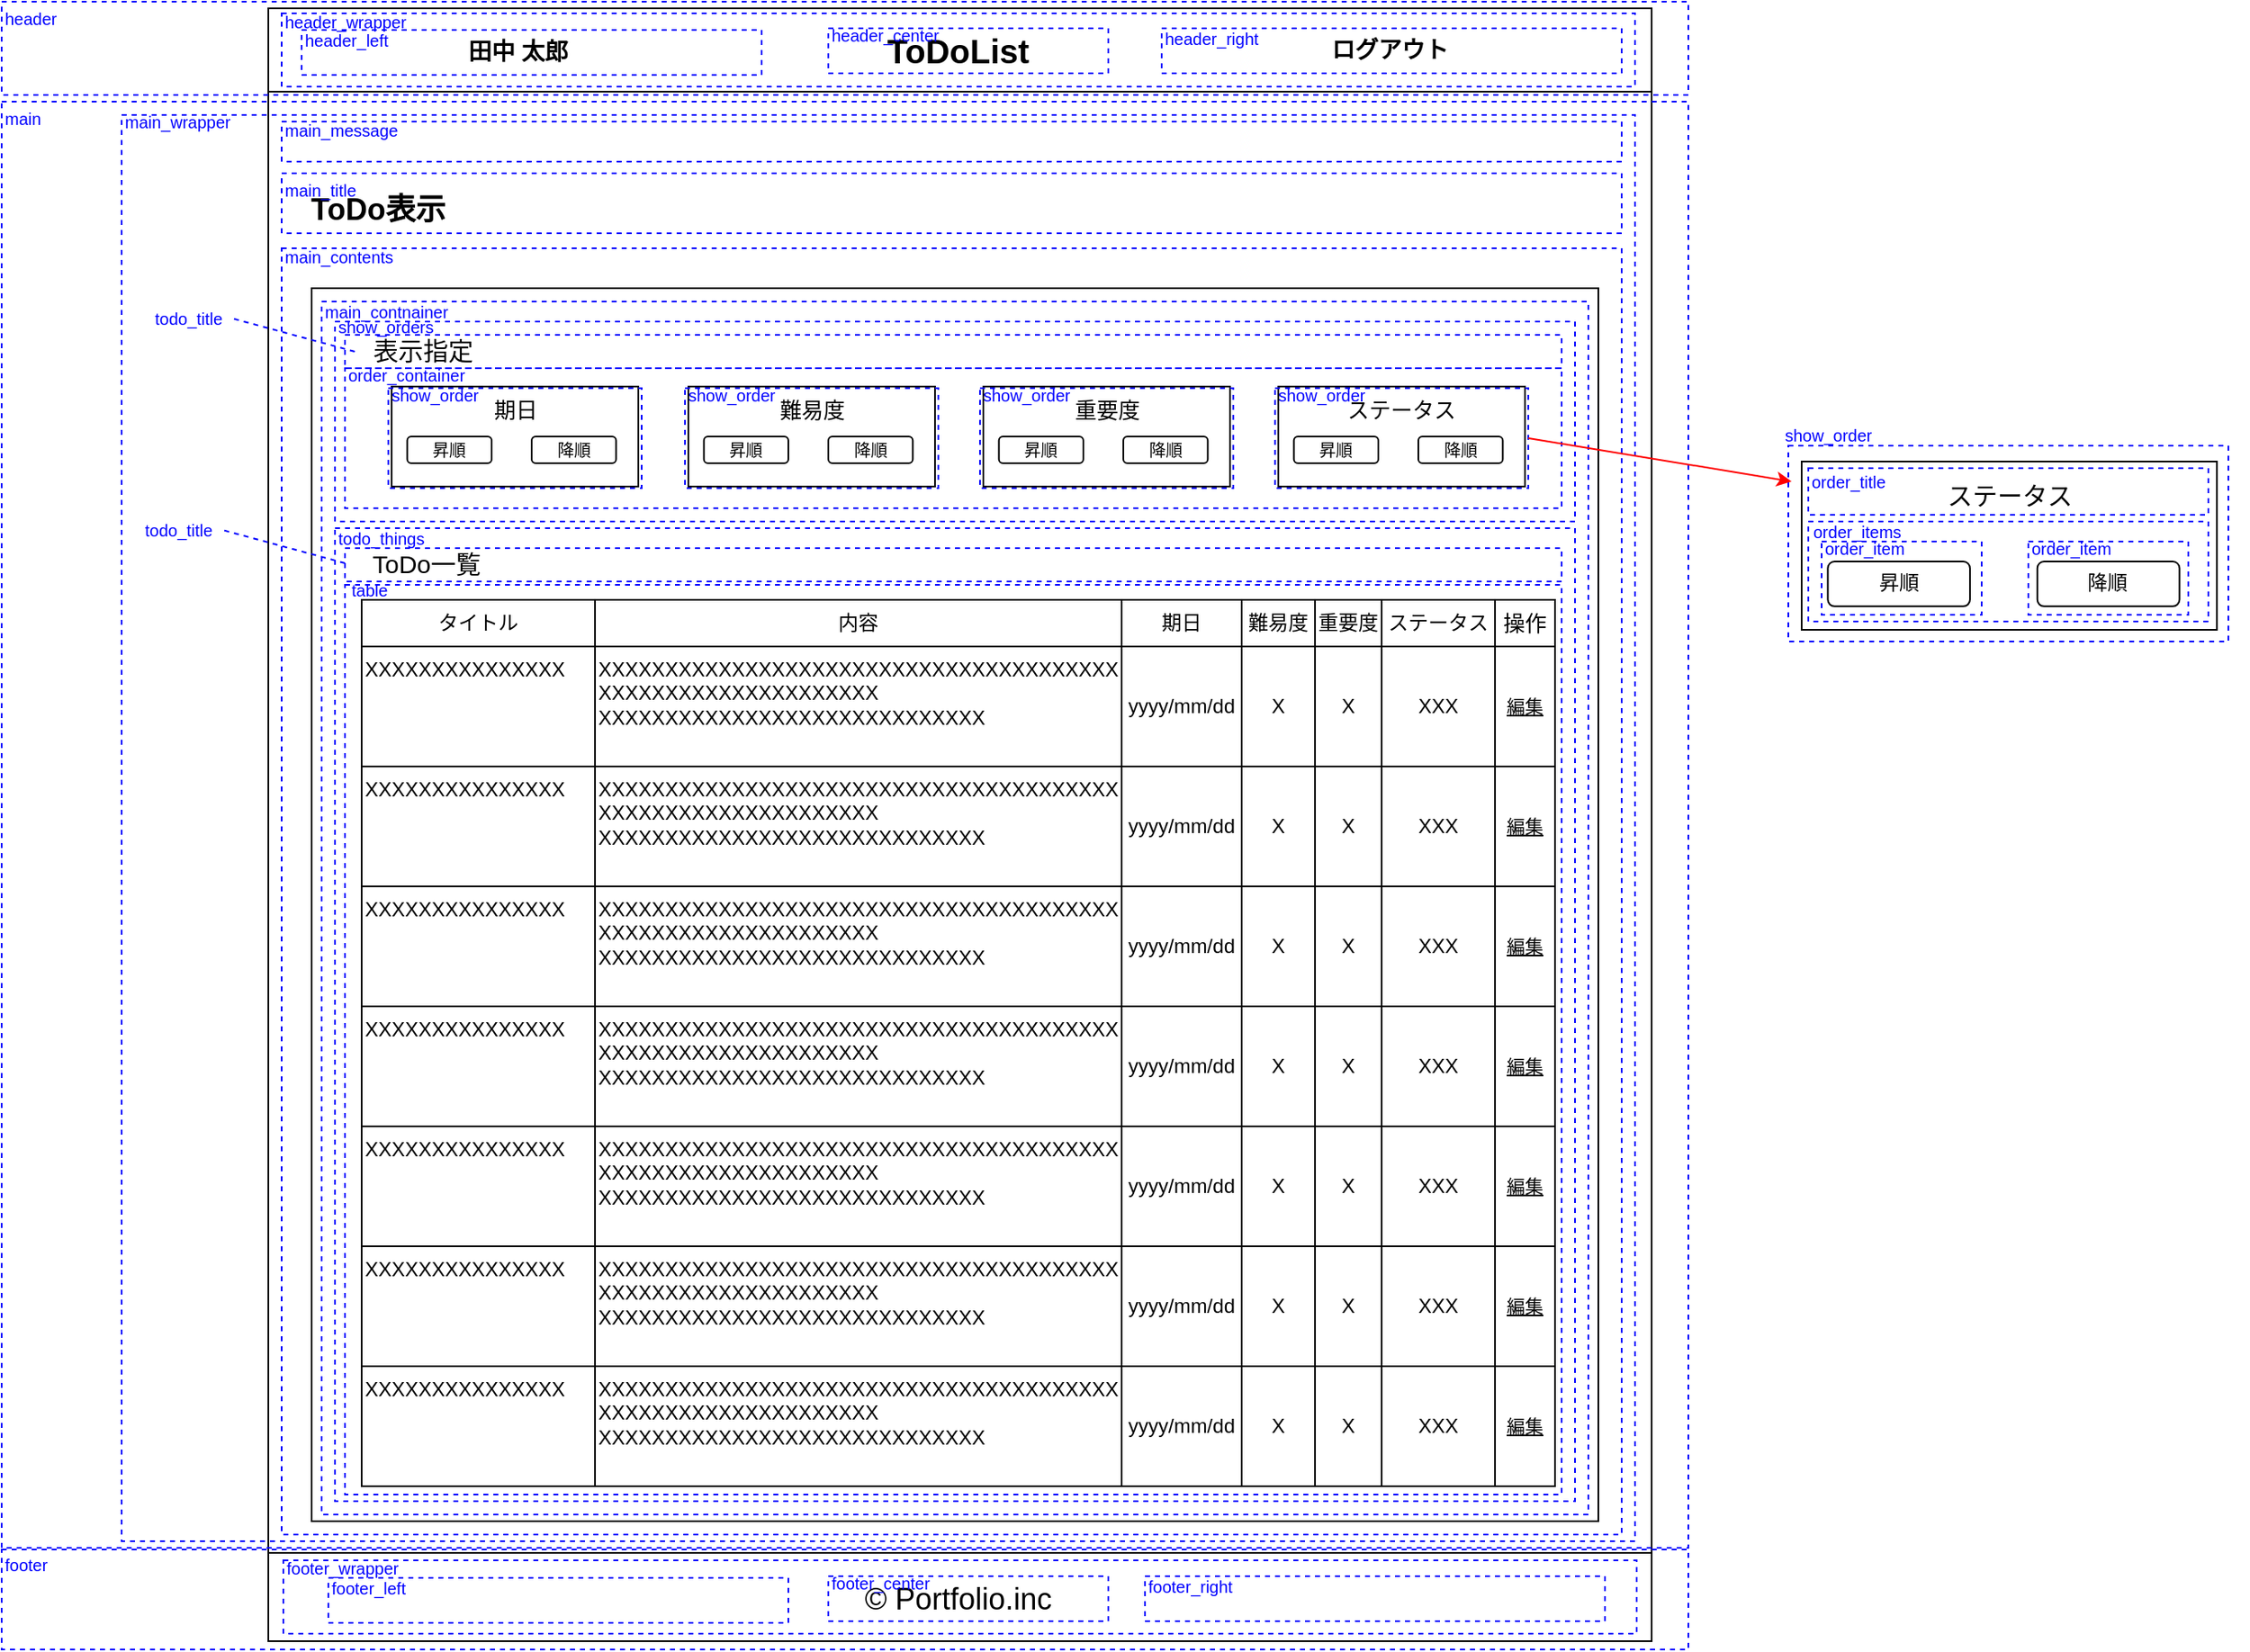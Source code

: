 <mxfile version="13.9.9" type="device"><diagram id="lAW5gfvQpGq91mGYDGwt" name="ページ1"><mxGraphModel dx="3261" dy="2695" grid="1" gridSize="4" guides="1" tooltips="1" connect="1" arrows="1" fold="1" page="1" pageScale="1" pageWidth="827" pageHeight="1169" math="0" shadow="0"><root><mxCell id="0"/><mxCell id="1" parent="0"/><mxCell id="KEuncwygjHZbyqNy_YQT-34" value="" style="group" parent="1" vertex="1" connectable="0"><mxGeometry y="-48" width="830" height="972" as="geometry"/></mxCell><mxCell id="tP_qFb6u1pj_dAxfEfU8-1" value="" style="rounded=0;whiteSpace=wrap;html=1;" parent="KEuncwygjHZbyqNy_YQT-34" vertex="1"><mxGeometry y="0.5" width="830" height="971.5" as="geometry"/></mxCell><mxCell id="tP_qFb6u1pj_dAxfEfU8-2" value="" style="rounded=0;whiteSpace=wrap;html=1;" parent="KEuncwygjHZbyqNy_YQT-34" vertex="1"><mxGeometry width="830" height="50" as="geometry"/></mxCell><mxCell id="tP_qFb6u1pj_dAxfEfU8-8" value="" style="rounded=0;whiteSpace=wrap;html=1;" parent="KEuncwygjHZbyqNy_YQT-34" vertex="1"><mxGeometry y="927" width="830" height="53" as="geometry"/></mxCell><mxCell id="tP_qFb6u1pj_dAxfEfU8-9" value="&lt;font style=&quot;font-size: 18px&quot;&gt;© Portfolio.inc&lt;/font&gt;" style="text;html=1;strokeColor=none;fillColor=none;align=center;verticalAlign=middle;whiteSpace=wrap;rounded=0;fontSize=20;" parent="KEuncwygjHZbyqNy_YQT-34" vertex="1"><mxGeometry x="298" y="943.5" width="232" height="20" as="geometry"/></mxCell><mxCell id="249utH4H3VEhiZY-PdCE-3" value="&lt;font size=&quot;1&quot;&gt;&lt;b style=&quot;font-size: 18px&quot;&gt;ToDo表示&lt;/b&gt;&lt;/font&gt;" style="text;html=1;strokeColor=none;fillColor=none;align=center;verticalAlign=middle;whiteSpace=wrap;rounded=0;fontSize=17;" parent="KEuncwygjHZbyqNy_YQT-34" vertex="1"><mxGeometry x="16" y="111" width="100" height="20" as="geometry"/></mxCell><mxCell id="tP_qFb6u1pj_dAxfEfU8-3" value="&lt;b&gt;&lt;font style=&quot;font-size: 20px&quot;&gt;ToDoList&lt;/font&gt;&lt;/b&gt;" style="text;html=1;strokeColor=none;fillColor=none;align=center;verticalAlign=middle;whiteSpace=wrap;rounded=0;strokeWidth=4;" parent="KEuncwygjHZbyqNy_YQT-34" vertex="1"><mxGeometry x="334" y="10" width="160" height="30" as="geometry"/></mxCell><mxCell id="KEuncwygjHZbyqNy_YQT-17" value="&lt;span style=&quot;font-size: 14px;&quot;&gt;&lt;b style=&quot;font-size: 14px;&quot;&gt;田中 太郎&lt;/b&gt;&lt;/span&gt;" style="text;html=1;strokeColor=none;fillColor=none;align=center;verticalAlign=middle;whiteSpace=wrap;rounded=0;fontSize=14;" parent="KEuncwygjHZbyqNy_YQT-34" vertex="1"><mxGeometry x="100" y="16" width="100" height="20" as="geometry"/></mxCell><mxCell id="KEuncwygjHZbyqNy_YQT-21" value="&lt;b&gt;ログアウト&lt;/b&gt;" style="text;html=1;strokeColor=none;fillColor=none;align=center;verticalAlign=middle;whiteSpace=wrap;rounded=0;fontSize=14;" parent="KEuncwygjHZbyqNy_YQT-34" vertex="1"><mxGeometry x="623" y="15" width="100" height="20" as="geometry"/></mxCell><mxCell id="KEuncwygjHZbyqNy_YQT-14" value="" style="rounded=0;whiteSpace=wrap;html=1;fillColor=none;" parent="KEuncwygjHZbyqNy_YQT-34" vertex="1"><mxGeometry x="26" y="168" width="772" height="740" as="geometry"/></mxCell><mxCell id="KEuncwygjHZbyqNy_YQT-23" value="" style="rounded=0;whiteSpace=wrap;html=1;fillColor=none;fontSize=14;strokeColor=#0000FF;dashed=1;" parent="1" vertex="1"><mxGeometry x="-160" y="-52" width="1012" height="56" as="geometry"/></mxCell><mxCell id="KEuncwygjHZbyqNy_YQT-24" value="" style="rounded=0;whiteSpace=wrap;html=1;fillColor=none;fontSize=14;strokeColor=#0000FF;dashed=1;" parent="1" vertex="1"><mxGeometry x="-160" y="8" width="1012" height="868" as="geometry"/></mxCell><mxCell id="KEuncwygjHZbyqNy_YQT-27" value="" style="rounded=0;whiteSpace=wrap;html=1;fillColor=none;fontSize=14;strokeColor=#0000FF;dashed=1;" parent="1" vertex="1"><mxGeometry x="-160" y="877" width="1012" height="60" as="geometry"/></mxCell><mxCell id="KEuncwygjHZbyqNy_YQT-28" value="header" style="text;html=1;strokeColor=none;fillColor=none;align=left;verticalAlign=middle;whiteSpace=wrap;rounded=0;dashed=1;fontSize=10;fontColor=#0000FF;" parent="1" vertex="1"><mxGeometry x="-160" y="-52" width="40" height="20" as="geometry"/></mxCell><mxCell id="KEuncwygjHZbyqNy_YQT-33" value="main" style="text;html=1;strokeColor=none;fillColor=none;align=left;verticalAlign=middle;whiteSpace=wrap;rounded=0;dashed=1;fontSize=10;fontColor=#0000FF;" parent="1" vertex="1"><mxGeometry x="-160" y="8" width="40" height="20" as="geometry"/></mxCell><mxCell id="KEuncwygjHZbyqNy_YQT-35" value="footer" style="text;html=1;strokeColor=none;fillColor=none;align=left;verticalAlign=middle;whiteSpace=wrap;rounded=0;dashed=1;fontSize=10;fontColor=#0000FF;" parent="1" vertex="1"><mxGeometry x="-160" y="876" width="40" height="20" as="geometry"/></mxCell><mxCell id="KEuncwygjHZbyqNy_YQT-69" value="" style="rounded=0;whiteSpace=wrap;html=1;dashed=1;fillColor=none;strokeColor=#0000FF;" parent="1" vertex="1"><mxGeometry x="-88" y="16" width="908" height="856" as="geometry"/></mxCell><mxCell id="KEuncwygjHZbyqNy_YQT-70" value="main_wrapper" style="text;html=1;strokeColor=none;fillColor=none;align=left;verticalAlign=middle;whiteSpace=wrap;rounded=0;dashed=1;fontSize=10;fontColor=#0000FF;" parent="1" vertex="1"><mxGeometry x="-88" y="16" width="84" height="8" as="geometry"/></mxCell><mxCell id="KEuncwygjHZbyqNy_YQT-73" value="" style="rounded=0;whiteSpace=wrap;html=1;fillColor=none;fontSize=14;strokeColor=#0000FF;dashed=1;" parent="1" vertex="1"><mxGeometry x="20" y="-35" width="276" height="27" as="geometry"/></mxCell><mxCell id="KEuncwygjHZbyqNy_YQT-74" value="header_left" style="text;html=1;strokeColor=none;fillColor=none;align=left;verticalAlign=middle;whiteSpace=wrap;rounded=0;dashed=1;fontSize=10;fontColor=#0000FF;" parent="1" vertex="1"><mxGeometry x="20" y="-35" width="72" height="11" as="geometry"/></mxCell><mxCell id="KEuncwygjHZbyqNy_YQT-79" value="" style="rounded=0;whiteSpace=wrap;html=1;fillColor=none;fontSize=14;strokeColor=#0000FF;dashed=1;" parent="1" vertex="1"><mxGeometry x="8" y="-45" width="812" height="44" as="geometry"/></mxCell><mxCell id="KEuncwygjHZbyqNy_YQT-80" value="header_wrapper" style="text;html=1;strokeColor=none;fillColor=none;align=left;verticalAlign=middle;whiteSpace=wrap;rounded=0;dashed=1;fontSize=10;fontColor=#0000FF;" parent="1" vertex="1"><mxGeometry x="8" y="-44" width="84" height="8" as="geometry"/></mxCell><mxCell id="KEuncwygjHZbyqNy_YQT-92" value="" style="rounded=0;whiteSpace=wrap;html=1;fillColor=none;fontSize=14;strokeColor=#0000FF;dashed=1;" parent="1" vertex="1"><mxGeometry x="336" y="893" width="168" height="27" as="geometry"/></mxCell><mxCell id="KEuncwygjHZbyqNy_YQT-93" value="" style="rounded=0;whiteSpace=wrap;html=1;fillColor=none;fontSize=14;strokeColor=#0000FF;dashed=1;" parent="1" vertex="1"><mxGeometry x="9" y="883.5" width="812" height="44" as="geometry"/></mxCell><mxCell id="KEuncwygjHZbyqNy_YQT-94" value="footer_center" style="text;html=1;strokeColor=none;fillColor=none;align=left;verticalAlign=middle;whiteSpace=wrap;rounded=0;dashed=1;fontSize=10;fontColor=#0000FF;" parent="1" vertex="1"><mxGeometry x="336" y="891" width="96" height="11" as="geometry"/></mxCell><mxCell id="KEuncwygjHZbyqNy_YQT-95" value="" style="rounded=0;whiteSpace=wrap;html=1;fillColor=none;fontSize=14;strokeColor=#0000FF;dashed=1;" parent="1" vertex="1"><mxGeometry x="36" y="894" width="276" height="27" as="geometry"/></mxCell><mxCell id="KEuncwygjHZbyqNy_YQT-96" value="footer_left" style="text;html=1;strokeColor=none;fillColor=none;align=left;verticalAlign=middle;whiteSpace=wrap;rounded=0;dashed=1;fontSize=10;fontColor=#0000FF;" parent="1" vertex="1"><mxGeometry x="36" y="894" width="72" height="11" as="geometry"/></mxCell><mxCell id="KEuncwygjHZbyqNy_YQT-97" value="footer_right" style="text;html=1;strokeColor=none;fillColor=none;align=left;verticalAlign=middle;whiteSpace=wrap;rounded=0;dashed=1;fontSize=10;fontColor=#0000FF;" parent="1" vertex="1"><mxGeometry x="526" y="893" width="72" height="11" as="geometry"/></mxCell><mxCell id="KEuncwygjHZbyqNy_YQT-98" value="" style="rounded=0;whiteSpace=wrap;html=1;fillColor=none;fontSize=14;strokeColor=#0000FF;dashed=1;" parent="1" vertex="1"><mxGeometry x="526" y="893" width="276" height="27" as="geometry"/></mxCell><mxCell id="KEuncwygjHZbyqNy_YQT-99" value="footer_wrapper" style="text;html=1;strokeColor=none;fillColor=none;align=left;verticalAlign=middle;whiteSpace=wrap;rounded=0;dashed=1;fontSize=10;fontColor=#0000FF;" parent="1" vertex="1"><mxGeometry x="9" y="883.5" width="84" height="8" as="geometry"/></mxCell><mxCell id="M2rv97hYD40gKzkqOxp8-1" value="" style="rounded=0;whiteSpace=wrap;html=1;dashed=1;fillColor=none;strokeColor=#0000FF;" parent="1" vertex="1"><mxGeometry x="8" y="96" width="804" height="772" as="geometry"/></mxCell><mxCell id="KEuncwygjHZbyqNy_YQT-46" value="main_contents" style="text;html=1;strokeColor=none;fillColor=none;align=left;verticalAlign=middle;whiteSpace=wrap;rounded=0;dashed=1;fontColor=#0000FF;fontSize=10;" parent="1" vertex="1"><mxGeometry x="8" y="91" width="80" height="20" as="geometry"/></mxCell><mxCell id="KEuncwygjHZbyqNy_YQT-47" value="" style="rounded=0;whiteSpace=wrap;html=1;dashed=1;fillColor=none;strokeColor=#0000FF;" parent="1" vertex="1"><mxGeometry x="8" y="51" width="804" height="36" as="geometry"/></mxCell><mxCell id="KEuncwygjHZbyqNy_YQT-48" value="main_title" style="text;html=1;strokeColor=none;fillColor=none;align=left;verticalAlign=middle;whiteSpace=wrap;rounded=0;dashed=1;fontColor=#0000FF;fontSize=10;" parent="1" vertex="1"><mxGeometry x="8" y="55" width="84" height="12" as="geometry"/></mxCell><mxCell id="KEuncwygjHZbyqNy_YQT-49" value="" style="rounded=0;whiteSpace=wrap;html=1;dashed=1;fillColor=none;strokeColor=#0000FF;" parent="1" vertex="1"><mxGeometry x="8" y="20" width="804" height="24" as="geometry"/></mxCell><mxCell id="KEuncwygjHZbyqNy_YQT-50" value="main_message" style="text;html=1;strokeColor=none;fillColor=none;align=left;verticalAlign=middle;whiteSpace=wrap;rounded=0;dashed=1;fontColor=#0000FF;fontSize=10;" parent="1" vertex="1"><mxGeometry x="8" y="17" width="80" height="16" as="geometry"/></mxCell><mxCell id="KEuncwygjHZbyqNy_YQT-71" value="header_center" style="text;html=1;strokeColor=none;fillColor=none;align=left;verticalAlign=middle;whiteSpace=wrap;rounded=0;dashed=1;fontSize=10;fontColor=#0000FF;" parent="1" vertex="1"><mxGeometry x="336" y="-38" width="96" height="11" as="geometry"/></mxCell><mxCell id="KEuncwygjHZbyqNy_YQT-72" value="" style="rounded=0;whiteSpace=wrap;html=1;fillColor=none;fontSize=14;strokeColor=#0000FF;dashed=1;" parent="1" vertex="1"><mxGeometry x="336" y="-36" width="168" height="27" as="geometry"/></mxCell><mxCell id="KEuncwygjHZbyqNy_YQT-75" value="header_right" style="text;html=1;strokeColor=none;fillColor=none;align=left;verticalAlign=middle;whiteSpace=wrap;rounded=0;dashed=1;fontSize=10;fontColor=#0000FF;" parent="1" vertex="1"><mxGeometry x="536" y="-36" width="72" height="11" as="geometry"/></mxCell><mxCell id="KEuncwygjHZbyqNy_YQT-76" value="" style="rounded=0;whiteSpace=wrap;html=1;fillColor=none;fontSize=14;strokeColor=#0000FF;dashed=1;" parent="1" vertex="1"><mxGeometry x="536" y="-36" width="276" height="27" as="geometry"/></mxCell><mxCell id="OrFkVEM_c1ZQOquCTtwF-198" value="" style="group" vertex="1" connectable="0" parent="1"><mxGeometry x="56" y="307" width="748" height="460" as="geometry"/></mxCell><mxCell id="OrFkVEM_c1ZQOquCTtwF-45" value="" style="group" vertex="1" connectable="0" parent="OrFkVEM_c1ZQOquCTtwF-198"><mxGeometry width="692" height="28" as="geometry"/></mxCell><mxCell id="OrFkVEM_c1ZQOquCTtwF-38" value="タイトル" style="rounded=0;whiteSpace=wrap;html=1;" vertex="1" parent="OrFkVEM_c1ZQOquCTtwF-45"><mxGeometry width="140" height="28" as="geometry"/></mxCell><mxCell id="OrFkVEM_c1ZQOquCTtwF-39" value="内容" style="rounded=0;whiteSpace=wrap;html=1;" vertex="1" parent="OrFkVEM_c1ZQOquCTtwF-45"><mxGeometry x="140" width="316" height="28" as="geometry"/></mxCell><mxCell id="OrFkVEM_c1ZQOquCTtwF-41" value="期日" style="rounded=0;whiteSpace=wrap;html=1;" vertex="1" parent="OrFkVEM_c1ZQOquCTtwF-45"><mxGeometry x="456" width="72" height="28" as="geometry"/></mxCell><mxCell id="OrFkVEM_c1ZQOquCTtwF-42" value="難易度" style="rounded=0;whiteSpace=wrap;html=1;" vertex="1" parent="OrFkVEM_c1ZQOquCTtwF-45"><mxGeometry x="528" width="44" height="28" as="geometry"/></mxCell><mxCell id="OrFkVEM_c1ZQOquCTtwF-43" value="重要度" style="rounded=0;whiteSpace=wrap;html=1;" vertex="1" parent="OrFkVEM_c1ZQOquCTtwF-45"><mxGeometry x="572" width="40" height="28" as="geometry"/></mxCell><mxCell id="OrFkVEM_c1ZQOquCTtwF-44" value="ステータス" style="rounded=0;whiteSpace=wrap;html=1;" vertex="1" parent="OrFkVEM_c1ZQOquCTtwF-45"><mxGeometry x="612" width="68" height="28" as="geometry"/></mxCell><mxCell id="OrFkVEM_c1ZQOquCTtwF-53" value="" style="group;align=left;verticalAlign=top;fontSize=11;" vertex="1" connectable="0" parent="OrFkVEM_c1ZQOquCTtwF-198"><mxGeometry y="28" width="748" height="72" as="geometry"/></mxCell><mxCell id="OrFkVEM_c1ZQOquCTtwF-60" value="" style="group" vertex="1" connectable="0" parent="OrFkVEM_c1ZQOquCTtwF-53"><mxGeometry width="748" height="72" as="geometry"/></mxCell><mxCell id="OrFkVEM_c1ZQOquCTtwF-54" value="XXXXXXXXXXXXXXX" style="rounded=0;whiteSpace=wrap;html=1;align=left;verticalAlign=top;" vertex="1" parent="OrFkVEM_c1ZQOquCTtwF-60"><mxGeometry width="140" height="72" as="geometry"/></mxCell><mxCell id="OrFkVEM_c1ZQOquCTtwF-55" value="XXXXXXXXXXXXXXXXXXXXXXXXXXXXXXXXXXXXXXX&lt;br&gt;XXXXXXXXXXXXXXXXXXXXX&lt;br&gt;XXXXXXXXXXXXXXXXXXXXXXXXXXXXX" style="rounded=0;whiteSpace=wrap;html=1;verticalAlign=top;align=left;" vertex="1" parent="OrFkVEM_c1ZQOquCTtwF-60"><mxGeometry x="140" width="316" height="72" as="geometry"/></mxCell><mxCell id="OrFkVEM_c1ZQOquCTtwF-56" value="yyyy/mm/dd" style="rounded=0;whiteSpace=wrap;html=1;" vertex="1" parent="OrFkVEM_c1ZQOquCTtwF-60"><mxGeometry x="456" width="72" height="72" as="geometry"/></mxCell><mxCell id="OrFkVEM_c1ZQOquCTtwF-57" value="X" style="rounded=0;whiteSpace=wrap;html=1;" vertex="1" parent="OrFkVEM_c1ZQOquCTtwF-60"><mxGeometry x="528" width="44" height="72" as="geometry"/></mxCell><mxCell id="OrFkVEM_c1ZQOquCTtwF-58" value="X" style="rounded=0;whiteSpace=wrap;html=1;" vertex="1" parent="OrFkVEM_c1ZQOquCTtwF-60"><mxGeometry x="572" width="40" height="72" as="geometry"/></mxCell><mxCell id="OrFkVEM_c1ZQOquCTtwF-59" value="XXX" style="rounded=0;whiteSpace=wrap;html=1;" vertex="1" parent="OrFkVEM_c1ZQOquCTtwF-60"><mxGeometry x="612" width="68" height="72" as="geometry"/></mxCell><mxCell id="OrFkVEM_c1ZQOquCTtwF-61" value="" style="group;align=left;verticalAlign=top;fontSize=11;" vertex="1" connectable="0" parent="OrFkVEM_c1ZQOquCTtwF-198"><mxGeometry y="100" width="748" height="72" as="geometry"/></mxCell><mxCell id="OrFkVEM_c1ZQOquCTtwF-62" value="" style="group" vertex="1" connectable="0" parent="OrFkVEM_c1ZQOquCTtwF-61"><mxGeometry width="748" height="72" as="geometry"/></mxCell><mxCell id="OrFkVEM_c1ZQOquCTtwF-63" value="XXXXXXXXXXXXXXX" style="rounded=0;whiteSpace=wrap;html=1;align=left;verticalAlign=top;" vertex="1" parent="OrFkVEM_c1ZQOquCTtwF-62"><mxGeometry width="140" height="72" as="geometry"/></mxCell><mxCell id="OrFkVEM_c1ZQOquCTtwF-64" value="XXXXXXXXXXXXXXXXXXXXXXXXXXXXXXXXXXXXXXX&lt;br&gt;XXXXXXXXXXXXXXXXXXXXX&lt;br&gt;XXXXXXXXXXXXXXXXXXXXXXXXXXXXX" style="rounded=0;whiteSpace=wrap;html=1;verticalAlign=top;align=left;" vertex="1" parent="OrFkVEM_c1ZQOquCTtwF-62"><mxGeometry x="140" width="316" height="72" as="geometry"/></mxCell><mxCell id="OrFkVEM_c1ZQOquCTtwF-65" value="yyyy/mm/dd" style="rounded=0;whiteSpace=wrap;html=1;" vertex="1" parent="OrFkVEM_c1ZQOquCTtwF-62"><mxGeometry x="456" width="72" height="72" as="geometry"/></mxCell><mxCell id="OrFkVEM_c1ZQOquCTtwF-66" value="X" style="rounded=0;whiteSpace=wrap;html=1;" vertex="1" parent="OrFkVEM_c1ZQOquCTtwF-62"><mxGeometry x="528" width="44" height="72" as="geometry"/></mxCell><mxCell id="OrFkVEM_c1ZQOquCTtwF-67" value="X" style="rounded=0;whiteSpace=wrap;html=1;" vertex="1" parent="OrFkVEM_c1ZQOquCTtwF-62"><mxGeometry x="572" width="40" height="72" as="geometry"/></mxCell><mxCell id="OrFkVEM_c1ZQOquCTtwF-68" value="XXX" style="rounded=0;whiteSpace=wrap;html=1;" vertex="1" parent="OrFkVEM_c1ZQOquCTtwF-62"><mxGeometry x="612" width="68" height="72" as="geometry"/></mxCell><mxCell id="OrFkVEM_c1ZQOquCTtwF-69" value="" style="group;align=left;verticalAlign=top;fontSize=11;" vertex="1" connectable="0" parent="OrFkVEM_c1ZQOquCTtwF-198"><mxGeometry y="172" width="748" height="72" as="geometry"/></mxCell><mxCell id="OrFkVEM_c1ZQOquCTtwF-70" value="" style="group" vertex="1" connectable="0" parent="OrFkVEM_c1ZQOquCTtwF-69"><mxGeometry width="748" height="72" as="geometry"/></mxCell><mxCell id="OrFkVEM_c1ZQOquCTtwF-71" value="XXXXXXXXXXXXXXX" style="rounded=0;whiteSpace=wrap;html=1;align=left;verticalAlign=top;" vertex="1" parent="OrFkVEM_c1ZQOquCTtwF-70"><mxGeometry width="140" height="72" as="geometry"/></mxCell><mxCell id="OrFkVEM_c1ZQOquCTtwF-72" value="XXXXXXXXXXXXXXXXXXXXXXXXXXXXXXXXXXXXXXX&lt;br&gt;XXXXXXXXXXXXXXXXXXXXX&lt;br&gt;XXXXXXXXXXXXXXXXXXXXXXXXXXXXX" style="rounded=0;whiteSpace=wrap;html=1;verticalAlign=top;align=left;" vertex="1" parent="OrFkVEM_c1ZQOquCTtwF-70"><mxGeometry x="140" width="316" height="72" as="geometry"/></mxCell><mxCell id="OrFkVEM_c1ZQOquCTtwF-73" value="yyyy/mm/dd" style="rounded=0;whiteSpace=wrap;html=1;" vertex="1" parent="OrFkVEM_c1ZQOquCTtwF-70"><mxGeometry x="456" width="72" height="72" as="geometry"/></mxCell><mxCell id="OrFkVEM_c1ZQOquCTtwF-74" value="X" style="rounded=0;whiteSpace=wrap;html=1;" vertex="1" parent="OrFkVEM_c1ZQOquCTtwF-70"><mxGeometry x="528" width="44" height="72" as="geometry"/></mxCell><mxCell id="OrFkVEM_c1ZQOquCTtwF-75" value="X" style="rounded=0;whiteSpace=wrap;html=1;" vertex="1" parent="OrFkVEM_c1ZQOquCTtwF-70"><mxGeometry x="572" width="40" height="72" as="geometry"/></mxCell><mxCell id="OrFkVEM_c1ZQOquCTtwF-76" value="XXX" style="rounded=0;whiteSpace=wrap;html=1;" vertex="1" parent="OrFkVEM_c1ZQOquCTtwF-70"><mxGeometry x="612" width="68" height="72" as="geometry"/></mxCell><mxCell id="OrFkVEM_c1ZQOquCTtwF-77" value="" style="group;align=left;verticalAlign=top;fontSize=11;" vertex="1" connectable="0" parent="OrFkVEM_c1ZQOquCTtwF-198"><mxGeometry y="244" width="748" height="72" as="geometry"/></mxCell><mxCell id="OrFkVEM_c1ZQOquCTtwF-78" value="" style="group" vertex="1" connectable="0" parent="OrFkVEM_c1ZQOquCTtwF-77"><mxGeometry width="748" height="72" as="geometry"/></mxCell><mxCell id="OrFkVEM_c1ZQOquCTtwF-79" value="XXXXXXXXXXXXXXX" style="rounded=0;whiteSpace=wrap;html=1;align=left;verticalAlign=top;" vertex="1" parent="OrFkVEM_c1ZQOquCTtwF-78"><mxGeometry width="140" height="72" as="geometry"/></mxCell><mxCell id="OrFkVEM_c1ZQOquCTtwF-80" value="XXXXXXXXXXXXXXXXXXXXXXXXXXXXXXXXXXXXXXX&lt;br&gt;XXXXXXXXXXXXXXXXXXXXX&lt;br&gt;XXXXXXXXXXXXXXXXXXXXXXXXXXXXX" style="rounded=0;whiteSpace=wrap;html=1;verticalAlign=top;align=left;" vertex="1" parent="OrFkVEM_c1ZQOquCTtwF-78"><mxGeometry x="140" width="316" height="72" as="geometry"/></mxCell><mxCell id="OrFkVEM_c1ZQOquCTtwF-81" value="yyyy/mm/dd" style="rounded=0;whiteSpace=wrap;html=1;" vertex="1" parent="OrFkVEM_c1ZQOquCTtwF-78"><mxGeometry x="456" width="72" height="72" as="geometry"/></mxCell><mxCell id="OrFkVEM_c1ZQOquCTtwF-82" value="X" style="rounded=0;whiteSpace=wrap;html=1;" vertex="1" parent="OrFkVEM_c1ZQOquCTtwF-78"><mxGeometry x="528" width="44" height="72" as="geometry"/></mxCell><mxCell id="OrFkVEM_c1ZQOquCTtwF-83" value="X" style="rounded=0;whiteSpace=wrap;html=1;" vertex="1" parent="OrFkVEM_c1ZQOquCTtwF-78"><mxGeometry x="572" width="40" height="72" as="geometry"/></mxCell><mxCell id="OrFkVEM_c1ZQOquCTtwF-84" value="XXX" style="rounded=0;whiteSpace=wrap;html=1;" vertex="1" parent="OrFkVEM_c1ZQOquCTtwF-78"><mxGeometry x="612" width="68" height="72" as="geometry"/></mxCell><mxCell id="OrFkVEM_c1ZQOquCTtwF-85" value="" style="group;align=left;verticalAlign=top;fontSize=11;" vertex="1" connectable="0" parent="OrFkVEM_c1ZQOquCTtwF-198"><mxGeometry y="316" width="748" height="72" as="geometry"/></mxCell><mxCell id="OrFkVEM_c1ZQOquCTtwF-86" value="" style="group" vertex="1" connectable="0" parent="OrFkVEM_c1ZQOquCTtwF-85"><mxGeometry width="748" height="72" as="geometry"/></mxCell><mxCell id="OrFkVEM_c1ZQOquCTtwF-87" value="XXXXXXXXXXXXXXX" style="rounded=0;whiteSpace=wrap;html=1;align=left;verticalAlign=top;" vertex="1" parent="OrFkVEM_c1ZQOquCTtwF-86"><mxGeometry width="140" height="72" as="geometry"/></mxCell><mxCell id="OrFkVEM_c1ZQOquCTtwF-88" value="XXXXXXXXXXXXXXXXXXXXXXXXXXXXXXXXXXXXXXX&lt;br&gt;XXXXXXXXXXXXXXXXXXXXX&lt;br&gt;XXXXXXXXXXXXXXXXXXXXXXXXXXXXX" style="rounded=0;whiteSpace=wrap;html=1;verticalAlign=top;align=left;" vertex="1" parent="OrFkVEM_c1ZQOquCTtwF-86"><mxGeometry x="140" width="316" height="72" as="geometry"/></mxCell><mxCell id="OrFkVEM_c1ZQOquCTtwF-89" value="yyyy/mm/dd" style="rounded=0;whiteSpace=wrap;html=1;" vertex="1" parent="OrFkVEM_c1ZQOquCTtwF-86"><mxGeometry x="456" width="72" height="72" as="geometry"/></mxCell><mxCell id="OrFkVEM_c1ZQOquCTtwF-90" value="X" style="rounded=0;whiteSpace=wrap;html=1;" vertex="1" parent="OrFkVEM_c1ZQOquCTtwF-86"><mxGeometry x="528" width="44" height="72" as="geometry"/></mxCell><mxCell id="OrFkVEM_c1ZQOquCTtwF-91" value="X" style="rounded=0;whiteSpace=wrap;html=1;" vertex="1" parent="OrFkVEM_c1ZQOquCTtwF-86"><mxGeometry x="572" width="40" height="72" as="geometry"/></mxCell><mxCell id="OrFkVEM_c1ZQOquCTtwF-92" value="XXX" style="rounded=0;whiteSpace=wrap;html=1;" vertex="1" parent="OrFkVEM_c1ZQOquCTtwF-86"><mxGeometry x="612" width="68" height="72" as="geometry"/></mxCell><mxCell id="OrFkVEM_c1ZQOquCTtwF-93" value="" style="group;align=left;verticalAlign=top;fontSize=11;" vertex="1" connectable="0" parent="OrFkVEM_c1ZQOquCTtwF-198"><mxGeometry y="388" width="748" height="72" as="geometry"/></mxCell><mxCell id="OrFkVEM_c1ZQOquCTtwF-94" value="" style="group" vertex="1" connectable="0" parent="OrFkVEM_c1ZQOquCTtwF-93"><mxGeometry width="748" height="72" as="geometry"/></mxCell><mxCell id="OrFkVEM_c1ZQOquCTtwF-95" value="XXXXXXXXXXXXXXX" style="rounded=0;whiteSpace=wrap;html=1;align=left;verticalAlign=top;" vertex="1" parent="OrFkVEM_c1ZQOquCTtwF-94"><mxGeometry width="140" height="72" as="geometry"/></mxCell><mxCell id="OrFkVEM_c1ZQOquCTtwF-96" value="XXXXXXXXXXXXXXXXXXXXXXXXXXXXXXXXXXXXXXX&lt;br&gt;XXXXXXXXXXXXXXXXXXXXX&lt;br&gt;XXXXXXXXXXXXXXXXXXXXXXXXXXXXX" style="rounded=0;whiteSpace=wrap;html=1;verticalAlign=top;align=left;" vertex="1" parent="OrFkVEM_c1ZQOquCTtwF-94"><mxGeometry x="140" width="316" height="72" as="geometry"/></mxCell><mxCell id="OrFkVEM_c1ZQOquCTtwF-97" value="yyyy/mm/dd" style="rounded=0;whiteSpace=wrap;html=1;" vertex="1" parent="OrFkVEM_c1ZQOquCTtwF-94"><mxGeometry x="456" width="72" height="72" as="geometry"/></mxCell><mxCell id="OrFkVEM_c1ZQOquCTtwF-98" value="X" style="rounded=0;whiteSpace=wrap;html=1;" vertex="1" parent="OrFkVEM_c1ZQOquCTtwF-94"><mxGeometry x="528" width="44" height="72" as="geometry"/></mxCell><mxCell id="OrFkVEM_c1ZQOquCTtwF-99" value="X" style="rounded=0;whiteSpace=wrap;html=1;" vertex="1" parent="OrFkVEM_c1ZQOquCTtwF-94"><mxGeometry x="572" width="40" height="72" as="geometry"/></mxCell><mxCell id="OrFkVEM_c1ZQOquCTtwF-100" value="XXX" style="rounded=0;whiteSpace=wrap;html=1;" vertex="1" parent="OrFkVEM_c1ZQOquCTtwF-94"><mxGeometry x="612" width="68" height="72" as="geometry"/></mxCell><mxCell id="OrFkVEM_c1ZQOquCTtwF-192" value="" style="group;fontSize=12;" vertex="1" connectable="0" parent="OrFkVEM_c1ZQOquCTtwF-198"><mxGeometry x="680" width="36" height="460" as="geometry"/></mxCell><mxCell id="OrFkVEM_c1ZQOquCTtwF-177" value="&lt;font style=&quot;font-size: 13px&quot;&gt;操作&lt;/font&gt;" style="rounded=0;whiteSpace=wrap;html=1;fontSize=11;" vertex="1" parent="OrFkVEM_c1ZQOquCTtwF-192"><mxGeometry width="36" height="28" as="geometry"/></mxCell><mxCell id="OrFkVEM_c1ZQOquCTtwF-178" value="編集" style="rounded=0;whiteSpace=wrap;html=1;fontStyle=4;fontSize=11;" vertex="1" parent="OrFkVEM_c1ZQOquCTtwF-192"><mxGeometry y="28" width="36" height="72" as="geometry"/></mxCell><mxCell id="OrFkVEM_c1ZQOquCTtwF-187" value="編集" style="rounded=0;whiteSpace=wrap;html=1;fontStyle=4;fontSize=11;" vertex="1" parent="OrFkVEM_c1ZQOquCTtwF-192"><mxGeometry y="100" width="36" height="72" as="geometry"/></mxCell><mxCell id="OrFkVEM_c1ZQOquCTtwF-188" value="編集" style="rounded=0;whiteSpace=wrap;html=1;fontStyle=4;fontSize=11;" vertex="1" parent="OrFkVEM_c1ZQOquCTtwF-192"><mxGeometry y="172" width="36" height="72" as="geometry"/></mxCell><mxCell id="OrFkVEM_c1ZQOquCTtwF-189" value="編集" style="rounded=0;whiteSpace=wrap;html=1;fontStyle=4;fontSize=11;" vertex="1" parent="OrFkVEM_c1ZQOquCTtwF-192"><mxGeometry y="244" width="36" height="72" as="geometry"/></mxCell><mxCell id="OrFkVEM_c1ZQOquCTtwF-190" value="編集" style="rounded=0;whiteSpace=wrap;html=1;fontStyle=4;fontSize=11;" vertex="1" parent="OrFkVEM_c1ZQOquCTtwF-192"><mxGeometry y="316" width="36" height="72" as="geometry"/></mxCell><mxCell id="OrFkVEM_c1ZQOquCTtwF-191" value="編集" style="rounded=0;whiteSpace=wrap;html=1;fontStyle=4;fontSize=11;" vertex="1" parent="OrFkVEM_c1ZQOquCTtwF-192"><mxGeometry y="388" width="36" height="72" as="geometry"/></mxCell><mxCell id="OrFkVEM_c1ZQOquCTtwF-202" value="" style="group" vertex="1" connectable="0" parent="1"><mxGeometry x="46" y="131" width="736" height="128" as="geometry"/></mxCell><mxCell id="OrFkVEM_c1ZQOquCTtwF-110" value="表示指定" style="text;html=1;strokeColor=none;fillColor=none;align=center;verticalAlign=middle;whiteSpace=wrap;rounded=0;fontSize=15;" vertex="1" parent="OrFkVEM_c1ZQOquCTtwF-202"><mxGeometry x="13" y="16" width="68" height="20" as="geometry"/></mxCell><mxCell id="OrFkVEM_c1ZQOquCTtwF-124" value="" style="group" vertex="1" connectable="0" parent="OrFkVEM_c1ZQOquCTtwF-202"><mxGeometry x="28" y="48" width="148" height="60" as="geometry"/></mxCell><mxCell id="OrFkVEM_c1ZQOquCTtwF-119" value="" style="rounded=0;whiteSpace=wrap;html=1;fontSize=11;align=center;" vertex="1" parent="OrFkVEM_c1ZQOquCTtwF-124"><mxGeometry width="148" height="60" as="geometry"/></mxCell><mxCell id="OrFkVEM_c1ZQOquCTtwF-114" value="期日" style="text;html=1;strokeColor=none;fillColor=none;align=center;verticalAlign=middle;whiteSpace=wrap;rounded=0;fontSize=13;" vertex="1" parent="OrFkVEM_c1ZQOquCTtwF-124"><mxGeometry x="50.667" y="4" width="46.667" height="20" as="geometry"/></mxCell><mxCell id="OrFkVEM_c1ZQOquCTtwF-116" value="昇順" style="rounded=1;whiteSpace=wrap;html=1;fontSize=10;align=center;" vertex="1" parent="OrFkVEM_c1ZQOquCTtwF-124"><mxGeometry x="9.33" y="30" width="50.67" height="16" as="geometry"/></mxCell><mxCell id="OrFkVEM_c1ZQOquCTtwF-138" value="降順" style="rounded=1;whiteSpace=wrap;html=1;fontSize=10;align=center;" vertex="1" parent="OrFkVEM_c1ZQOquCTtwF-124"><mxGeometry x="84" y="30" width="50.67" height="16" as="geometry"/></mxCell><mxCell id="OrFkVEM_c1ZQOquCTtwF-157" value="" style="group" vertex="1" connectable="0" parent="OrFkVEM_c1ZQOquCTtwF-202"><mxGeometry x="206" y="48" width="148" height="60" as="geometry"/></mxCell><mxCell id="OrFkVEM_c1ZQOquCTtwF-158" value="" style="rounded=0;whiteSpace=wrap;html=1;fontSize=11;align=center;" vertex="1" parent="OrFkVEM_c1ZQOquCTtwF-157"><mxGeometry width="148" height="60" as="geometry"/></mxCell><mxCell id="OrFkVEM_c1ZQOquCTtwF-159" value="難易度" style="text;html=1;strokeColor=none;fillColor=none;align=center;verticalAlign=middle;whiteSpace=wrap;rounded=0;fontSize=13;" vertex="1" parent="OrFkVEM_c1ZQOquCTtwF-157"><mxGeometry x="50.667" y="4" width="46.667" height="20" as="geometry"/></mxCell><mxCell id="OrFkVEM_c1ZQOquCTtwF-160" value="昇順" style="rounded=1;whiteSpace=wrap;html=1;fontSize=10;align=center;" vertex="1" parent="OrFkVEM_c1ZQOquCTtwF-157"><mxGeometry x="9.33" y="30" width="50.67" height="16" as="geometry"/></mxCell><mxCell id="OrFkVEM_c1ZQOquCTtwF-161" value="降順" style="rounded=1;whiteSpace=wrap;html=1;fontSize=10;align=center;" vertex="1" parent="OrFkVEM_c1ZQOquCTtwF-157"><mxGeometry x="84" y="30" width="50.67" height="16" as="geometry"/></mxCell><mxCell id="OrFkVEM_c1ZQOquCTtwF-162" value="" style="group" vertex="1" connectable="0" parent="OrFkVEM_c1ZQOquCTtwF-202"><mxGeometry x="383" y="48" width="148" height="60" as="geometry"/></mxCell><mxCell id="OrFkVEM_c1ZQOquCTtwF-163" value="" style="rounded=0;whiteSpace=wrap;html=1;fontSize=11;align=center;" vertex="1" parent="OrFkVEM_c1ZQOquCTtwF-162"><mxGeometry width="148" height="60" as="geometry"/></mxCell><mxCell id="OrFkVEM_c1ZQOquCTtwF-164" value="重要度" style="text;html=1;strokeColor=none;fillColor=none;align=center;verticalAlign=middle;whiteSpace=wrap;rounded=0;fontSize=13;" vertex="1" parent="OrFkVEM_c1ZQOquCTtwF-162"><mxGeometry x="50.667" y="4" width="46.667" height="20" as="geometry"/></mxCell><mxCell id="OrFkVEM_c1ZQOquCTtwF-165" value="昇順" style="rounded=1;whiteSpace=wrap;html=1;fontSize=10;align=center;" vertex="1" parent="OrFkVEM_c1ZQOquCTtwF-162"><mxGeometry x="9.33" y="30" width="50.67" height="16" as="geometry"/></mxCell><mxCell id="OrFkVEM_c1ZQOquCTtwF-166" value="降順" style="rounded=1;whiteSpace=wrap;html=1;fontSize=10;align=center;" vertex="1" parent="OrFkVEM_c1ZQOquCTtwF-162"><mxGeometry x="84" y="30" width="50.67" height="16" as="geometry"/></mxCell><mxCell id="OrFkVEM_c1ZQOquCTtwF-172" value="" style="group" vertex="1" connectable="0" parent="OrFkVEM_c1ZQOquCTtwF-202"><mxGeometry x="560" y="48" width="148" height="60" as="geometry"/></mxCell><mxCell id="OrFkVEM_c1ZQOquCTtwF-173" value="" style="rounded=0;whiteSpace=wrap;html=1;fontSize=11;align=center;" vertex="1" parent="OrFkVEM_c1ZQOquCTtwF-172"><mxGeometry width="148" height="60" as="geometry"/></mxCell><mxCell id="OrFkVEM_c1ZQOquCTtwF-174" value="ステータス" style="text;html=1;strokeColor=none;fillColor=none;align=center;verticalAlign=middle;whiteSpace=wrap;rounded=0;fontSize=13;" vertex="1" parent="OrFkVEM_c1ZQOquCTtwF-172"><mxGeometry x="36" y="4" width="76" height="20" as="geometry"/></mxCell><mxCell id="OrFkVEM_c1ZQOquCTtwF-175" value="昇順" style="rounded=1;whiteSpace=wrap;html=1;fontSize=10;align=center;" vertex="1" parent="OrFkVEM_c1ZQOquCTtwF-172"><mxGeometry x="9.33" y="30" width="50.67" height="16" as="geometry"/></mxCell><mxCell id="OrFkVEM_c1ZQOquCTtwF-176" value="降順" style="rounded=1;whiteSpace=wrap;html=1;fontSize=10;align=center;" vertex="1" parent="OrFkVEM_c1ZQOquCTtwF-172"><mxGeometry x="84" y="30" width="50.67" height="16" as="geometry"/></mxCell><mxCell id="OrFkVEM_c1ZQOquCTtwF-203" value="ToDo一覧" style="text;html=1;strokeColor=none;fillColor=none;align=center;verticalAlign=middle;whiteSpace=wrap;rounded=0;fontSize=15;" vertex="1" parent="1"><mxGeometry x="57" y="275" width="76" height="20" as="geometry"/></mxCell><mxCell id="OrFkVEM_c1ZQOquCTtwF-204" value="" style="group;align=left;verticalAlign=top;fontSize=11;" vertex="1" connectable="0" parent="1"><mxGeometry x="56" y="767" width="748" height="72" as="geometry"/></mxCell><mxCell id="OrFkVEM_c1ZQOquCTtwF-205" value="" style="group" vertex="1" connectable="0" parent="OrFkVEM_c1ZQOquCTtwF-204"><mxGeometry width="748" height="72" as="geometry"/></mxCell><mxCell id="OrFkVEM_c1ZQOquCTtwF-206" value="XXXXXXXXXXXXXXX" style="rounded=0;whiteSpace=wrap;html=1;align=left;verticalAlign=top;" vertex="1" parent="OrFkVEM_c1ZQOquCTtwF-205"><mxGeometry width="140" height="72" as="geometry"/></mxCell><mxCell id="OrFkVEM_c1ZQOquCTtwF-207" value="XXXXXXXXXXXXXXXXXXXXXXXXXXXXXXXXXXXXXXX&lt;br&gt;XXXXXXXXXXXXXXXXXXXXX&lt;br&gt;XXXXXXXXXXXXXXXXXXXXXXXXXXXXX" style="rounded=0;whiteSpace=wrap;html=1;verticalAlign=top;align=left;" vertex="1" parent="OrFkVEM_c1ZQOquCTtwF-205"><mxGeometry x="140" width="316" height="72" as="geometry"/></mxCell><mxCell id="OrFkVEM_c1ZQOquCTtwF-208" value="yyyy/mm/dd" style="rounded=0;whiteSpace=wrap;html=1;" vertex="1" parent="OrFkVEM_c1ZQOquCTtwF-205"><mxGeometry x="456" width="72" height="72" as="geometry"/></mxCell><mxCell id="OrFkVEM_c1ZQOquCTtwF-209" value="X" style="rounded=0;whiteSpace=wrap;html=1;" vertex="1" parent="OrFkVEM_c1ZQOquCTtwF-205"><mxGeometry x="528" width="44" height="72" as="geometry"/></mxCell><mxCell id="OrFkVEM_c1ZQOquCTtwF-210" value="X" style="rounded=0;whiteSpace=wrap;html=1;" vertex="1" parent="OrFkVEM_c1ZQOquCTtwF-205"><mxGeometry x="572" width="40" height="72" as="geometry"/></mxCell><mxCell id="OrFkVEM_c1ZQOquCTtwF-211" value="XXX" style="rounded=0;whiteSpace=wrap;html=1;" vertex="1" parent="OrFkVEM_c1ZQOquCTtwF-205"><mxGeometry x="612" width="68" height="72" as="geometry"/></mxCell><mxCell id="OrFkVEM_c1ZQOquCTtwF-212" value="編集" style="rounded=0;whiteSpace=wrap;html=1;fontStyle=4;fontSize=11;" vertex="1" parent="1"><mxGeometry x="736" y="767" width="36" height="72" as="geometry"/></mxCell><mxCell id="OrFkVEM_c1ZQOquCTtwF-213" value="" style="rounded=0;whiteSpace=wrap;html=1;dashed=1;fillColor=none;strokeColor=#0000FF;" vertex="1" parent="1"><mxGeometry x="32" y="128" width="760" height="728" as="geometry"/></mxCell><mxCell id="OrFkVEM_c1ZQOquCTtwF-214" value="main_contnainer" style="text;html=1;strokeColor=none;fillColor=none;align=left;verticalAlign=middle;whiteSpace=wrap;rounded=0;dashed=1;fontColor=#0000FF;fontSize=10;" vertex="1" parent="1"><mxGeometry x="32" y="124" width="80" height="20" as="geometry"/></mxCell><mxCell id="OrFkVEM_c1ZQOquCTtwF-215" value="" style="rounded=0;whiteSpace=wrap;html=1;dashed=1;fillColor=none;strokeColor=#0000FF;" vertex="1" parent="1"><mxGeometry x="40" y="140" width="744" height="120" as="geometry"/></mxCell><mxCell id="OrFkVEM_c1ZQOquCTtwF-216" value="show_orders" style="text;html=1;strokeColor=none;fillColor=none;align=left;verticalAlign=middle;whiteSpace=wrap;rounded=0;dashed=1;fontColor=#0000FF;fontSize=10;" vertex="1" parent="1"><mxGeometry x="40" y="133" width="80" height="20" as="geometry"/></mxCell><mxCell id="OrFkVEM_c1ZQOquCTtwF-217" value="" style="rounded=0;whiteSpace=wrap;html=1;dashed=1;fillColor=none;strokeColor=#0000FF;" vertex="1" parent="1"><mxGeometry x="40" y="264" width="744" height="584" as="geometry"/></mxCell><mxCell id="OrFkVEM_c1ZQOquCTtwF-218" value="todo_things" style="text;html=1;strokeColor=none;fillColor=none;align=left;verticalAlign=middle;whiteSpace=wrap;rounded=0;dashed=1;fontColor=#0000FF;fontSize=10;" vertex="1" parent="1"><mxGeometry x="40" y="260" width="80" height="20" as="geometry"/></mxCell><mxCell id="OrFkVEM_c1ZQOquCTtwF-219" value="" style="rounded=0;whiteSpace=wrap;html=1;dashed=1;fillColor=none;strokeColor=#0000FF;" vertex="1" parent="1"><mxGeometry x="46" y="168" width="730" height="84" as="geometry"/></mxCell><mxCell id="OrFkVEM_c1ZQOquCTtwF-220" value="" style="rounded=0;whiteSpace=wrap;html=1;dashed=1;fillColor=none;strokeColor=#0000FF;" vertex="1" parent="1"><mxGeometry x="46" y="148" width="730" height="20" as="geometry"/></mxCell><mxCell id="OrFkVEM_c1ZQOquCTtwF-221" value="todo_title" style="text;html=1;strokeColor=none;fillColor=none;align=left;verticalAlign=middle;whiteSpace=wrap;rounded=0;dashed=1;fontColor=#0000FF;fontSize=10;" vertex="1" parent="1"><mxGeometry x="-70" y="128" width="48" height="20" as="geometry"/></mxCell><mxCell id="OrFkVEM_c1ZQOquCTtwF-222" value="" style="endArrow=none;html=1;fontSize=12;entryX=1;entryY=0.5;entryDx=0;entryDy=0;exitX=0.008;exitY=0.5;exitDx=0;exitDy=0;exitPerimeter=0;dashed=1;strokeColor=#0000FF;" edge="1" parent="1" source="OrFkVEM_c1ZQOquCTtwF-220" target="OrFkVEM_c1ZQOquCTtwF-221"><mxGeometry width="50" height="50" relative="1" as="geometry"><mxPoint x="76" y="230" as="sourcePoint"/><mxPoint x="126" y="180" as="targetPoint"/></mxGeometry></mxCell><mxCell id="OrFkVEM_c1ZQOquCTtwF-223" value="order_container" style="text;html=1;strokeColor=none;fillColor=none;align=left;verticalAlign=middle;whiteSpace=wrap;rounded=0;dashed=1;fontColor=#0000FF;fontSize=10;" vertex="1" parent="1"><mxGeometry x="46" y="162" width="80" height="20" as="geometry"/></mxCell><mxCell id="OrFkVEM_c1ZQOquCTtwF-224" value="" style="rounded=0;whiteSpace=wrap;html=1;dashed=1;fillColor=none;strokeColor=#0000FF;" vertex="1" parent="1"><mxGeometry x="72" y="180" width="152" height="60" as="geometry"/></mxCell><mxCell id="OrFkVEM_c1ZQOquCTtwF-225" value="show_order" style="text;html=1;strokeColor=none;fillColor=none;align=left;verticalAlign=middle;whiteSpace=wrap;rounded=0;dashed=1;fontColor=#0000FF;fontSize=10;" vertex="1" parent="1"><mxGeometry x="72" y="176" width="56" height="16" as="geometry"/></mxCell><mxCell id="OrFkVEM_c1ZQOquCTtwF-227" value="" style="rounded=0;whiteSpace=wrap;html=1;dashed=1;fillColor=none;strokeColor=#0000FF;" vertex="1" parent="1"><mxGeometry x="250" y="180" width="152" height="60" as="geometry"/></mxCell><mxCell id="OrFkVEM_c1ZQOquCTtwF-228" value="show_order" style="text;html=1;strokeColor=none;fillColor=none;align=left;verticalAlign=middle;whiteSpace=wrap;rounded=0;dashed=1;fontColor=#0000FF;fontSize=10;" vertex="1" parent="1"><mxGeometry x="250" y="176" width="56" height="16" as="geometry"/></mxCell><mxCell id="OrFkVEM_c1ZQOquCTtwF-229" value="" style="rounded=0;whiteSpace=wrap;html=1;dashed=1;fillColor=none;strokeColor=#0000FF;" vertex="1" parent="1"><mxGeometry x="427" y="180" width="152" height="60" as="geometry"/></mxCell><mxCell id="OrFkVEM_c1ZQOquCTtwF-230" value="show_order" style="text;html=1;strokeColor=none;fillColor=none;align=left;verticalAlign=middle;whiteSpace=wrap;rounded=0;dashed=1;fontColor=#0000FF;fontSize=10;" vertex="1" parent="1"><mxGeometry x="427" y="176" width="56" height="16" as="geometry"/></mxCell><mxCell id="OrFkVEM_c1ZQOquCTtwF-231" value="" style="rounded=0;whiteSpace=wrap;html=1;dashed=1;fillColor=none;strokeColor=#0000FF;" vertex="1" parent="1"><mxGeometry x="604" y="180" width="152" height="60" as="geometry"/></mxCell><mxCell id="OrFkVEM_c1ZQOquCTtwF-232" value="show_order" style="text;html=1;strokeColor=none;fillColor=none;align=left;verticalAlign=middle;whiteSpace=wrap;rounded=0;dashed=1;fontColor=#0000FF;fontSize=10;" vertex="1" parent="1"><mxGeometry x="604" y="176" width="56" height="16" as="geometry"/></mxCell><mxCell id="OrFkVEM_c1ZQOquCTtwF-233" value="" style="rounded=0;whiteSpace=wrap;html=1;dashed=1;fillColor=none;strokeColor=#0000FF;" vertex="1" parent="1"><mxGeometry x="46" y="276" width="730" height="20" as="geometry"/></mxCell><mxCell id="OrFkVEM_c1ZQOquCTtwF-234" value="" style="rounded=0;whiteSpace=wrap;html=1;dashed=1;fillColor=none;strokeColor=#0000FF;" vertex="1" parent="1"><mxGeometry x="46" y="298" width="730" height="546" as="geometry"/></mxCell><mxCell id="OrFkVEM_c1ZQOquCTtwF-235" value="todo_title" style="text;html=1;strokeColor=none;fillColor=none;align=left;verticalAlign=middle;whiteSpace=wrap;rounded=0;dashed=1;fontColor=#0000FF;fontSize=10;" vertex="1" parent="1"><mxGeometry x="-75.84" y="255" width="48" height="20" as="geometry"/></mxCell><mxCell id="OrFkVEM_c1ZQOquCTtwF-236" value="" style="endArrow=none;html=1;fontSize=12;entryX=1;entryY=0.5;entryDx=0;entryDy=0;exitX=0.008;exitY=0.5;exitDx=0;exitDy=0;exitPerimeter=0;dashed=1;strokeColor=#0000FF;" edge="1" parent="1" target="OrFkVEM_c1ZQOquCTtwF-235"><mxGeometry width="50" height="50" relative="1" as="geometry"><mxPoint x="46.0" y="285" as="sourcePoint"/><mxPoint x="120.16" y="307" as="targetPoint"/></mxGeometry></mxCell><mxCell id="OrFkVEM_c1ZQOquCTtwF-237" value="table" style="text;html=1;strokeColor=none;fillColor=none;align=left;verticalAlign=middle;whiteSpace=wrap;rounded=0;dashed=1;fontColor=#0000FF;fontSize=10;" vertex="1" parent="1"><mxGeometry x="48" y="298" width="80" height="6" as="geometry"/></mxCell><mxCell id="OrFkVEM_c1ZQOquCTtwF-249" value="" style="group;fontSize=13;" vertex="1" connectable="0" parent="1"><mxGeometry x="920" y="224" width="268" height="121.5" as="geometry"/></mxCell><mxCell id="OrFkVEM_c1ZQOquCTtwF-250" value="" style="rounded=0;whiteSpace=wrap;html=1;fontSize=11;align=center;" vertex="1" parent="OrFkVEM_c1ZQOquCTtwF-249"><mxGeometry width="249.14" height="101" as="geometry"/></mxCell><mxCell id="OrFkVEM_c1ZQOquCTtwF-251" value="ステータス" style="text;html=1;strokeColor=none;fillColor=none;align=center;verticalAlign=middle;whiteSpace=wrap;rounded=0;fontSize=15;" vertex="1" parent="OrFkVEM_c1ZQOquCTtwF-249"><mxGeometry x="60.602" y="2.733" width="127.937" height="33.667" as="geometry"/></mxCell><mxCell id="OrFkVEM_c1ZQOquCTtwF-252" value="昇順" style="rounded=1;whiteSpace=wrap;html=1;fontSize=12;align=center;" vertex="1" parent="OrFkVEM_c1ZQOquCTtwF-249"><mxGeometry x="15.706" y="60" width="85.297" height="26.933" as="geometry"/></mxCell><mxCell id="OrFkVEM_c1ZQOquCTtwF-253" value="降順" style="rounded=1;whiteSpace=wrap;html=1;fontSize=12;align=center;" vertex="1" parent="OrFkVEM_c1ZQOquCTtwF-249"><mxGeometry x="141.404" y="60" width="85.297" height="26.933" as="geometry"/></mxCell><mxCell id="OrFkVEM_c1ZQOquCTtwF-254" value="" style="rounded=0;whiteSpace=wrap;html=1;dashed=1;fillColor=none;strokeColor=#0000FF;" vertex="1" parent="OrFkVEM_c1ZQOquCTtwF-249"><mxGeometry x="-8" y="-9.5" width="264" height="117.5" as="geometry"/></mxCell><mxCell id="OrFkVEM_c1ZQOquCTtwF-262" value="" style="rounded=0;whiteSpace=wrap;html=1;dashed=1;fillColor=none;strokeColor=#0000FF;" vertex="1" parent="OrFkVEM_c1ZQOquCTtwF-249"><mxGeometry x="4" y="4" width="240" height="28" as="geometry"/></mxCell><mxCell id="OrFkVEM_c1ZQOquCTtwF-263" value="" style="rounded=0;whiteSpace=wrap;html=1;dashed=1;fillColor=none;strokeColor=#0000FF;" vertex="1" parent="OrFkVEM_c1ZQOquCTtwF-249"><mxGeometry x="4" y="36" width="240" height="60" as="geometry"/></mxCell><mxCell id="OrFkVEM_c1ZQOquCTtwF-264" value="order_title" style="text;html=1;strokeColor=none;fillColor=none;align=left;verticalAlign=middle;whiteSpace=wrap;rounded=0;dashed=1;fontColor=#0000FF;fontSize=10;" vertex="1" parent="OrFkVEM_c1ZQOquCTtwF-249"><mxGeometry x="4.0" y="4.0" width="56" height="16" as="geometry"/></mxCell><mxCell id="OrFkVEM_c1ZQOquCTtwF-265" value="" style="rounded=0;whiteSpace=wrap;html=1;dashed=1;fillColor=none;strokeColor=#0000FF;" vertex="1" parent="OrFkVEM_c1ZQOquCTtwF-249"><mxGeometry x="12" y="48" width="96" height="44" as="geometry"/></mxCell><mxCell id="OrFkVEM_c1ZQOquCTtwF-266" value="order_items" style="text;html=1;strokeColor=none;fillColor=none;align=left;verticalAlign=middle;whiteSpace=wrap;rounded=0;dashed=1;fontColor=#0000FF;fontSize=10;" vertex="1" parent="OrFkVEM_c1ZQOquCTtwF-249"><mxGeometry x="4.6" y="34" width="56" height="16" as="geometry"/></mxCell><mxCell id="OrFkVEM_c1ZQOquCTtwF-267" value="order_item" style="text;html=1;strokeColor=none;fillColor=none;align=left;verticalAlign=middle;whiteSpace=wrap;rounded=0;dashed=1;fontColor=#0000FF;fontSize=10;" vertex="1" parent="OrFkVEM_c1ZQOquCTtwF-249"><mxGeometry x="12" y="48" width="56" height="8" as="geometry"/></mxCell><mxCell id="OrFkVEM_c1ZQOquCTtwF-269" value="" style="rounded=0;whiteSpace=wrap;html=1;dashed=1;fillColor=none;strokeColor=#0000FF;" vertex="1" parent="OrFkVEM_c1ZQOquCTtwF-249"><mxGeometry x="136" y="48" width="96" height="44" as="geometry"/></mxCell><mxCell id="OrFkVEM_c1ZQOquCTtwF-270" value="order_item" style="text;html=1;strokeColor=none;fillColor=none;align=left;verticalAlign=middle;whiteSpace=wrap;rounded=0;dashed=1;fontColor=#0000FF;fontSize=10;" vertex="1" parent="OrFkVEM_c1ZQOquCTtwF-249"><mxGeometry x="136" y="48" width="56" height="8" as="geometry"/></mxCell><mxCell id="OrFkVEM_c1ZQOquCTtwF-255" value="show_order" style="text;html=1;strokeColor=none;fillColor=none;align=left;verticalAlign=middle;whiteSpace=wrap;rounded=0;dashed=1;fontColor=#0000FF;fontSize=10;" vertex="1" parent="1"><mxGeometry x="908" y="200" width="56" height="16" as="geometry"/></mxCell><mxCell id="OrFkVEM_c1ZQOquCTtwF-256" value="" style="endArrow=classic;html=1;fontSize=12;strokeColor=#FF0000;exitX=1;exitY=0.5;exitDx=0;exitDy=0;" edge="1" parent="1" source="OrFkVEM_c1ZQOquCTtwF-231"><mxGeometry width="50" height="50" relative="1" as="geometry"><mxPoint x="864" y="286" as="sourcePoint"/><mxPoint x="914" y="236" as="targetPoint"/></mxGeometry></mxCell></root></mxGraphModel></diagram></mxfile>